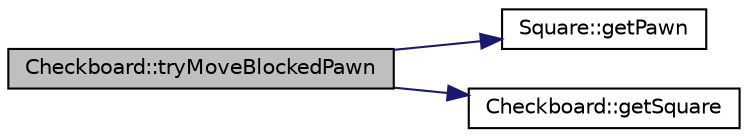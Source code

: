 digraph "Checkboard::tryMoveBlockedPawn"
{
 // LATEX_PDF_SIZE
  bgcolor="transparent";
  edge [fontname="Helvetica",fontsize="10",labelfontname="Helvetica",labelfontsize="10"];
  node [fontname="Helvetica",fontsize="10",shape=record];
  rankdir="LR";
  Node1 [label="Checkboard::tryMoveBlockedPawn",height=0.2,width=0.4,color="black", fillcolor="grey75", style="filled", fontcolor="black",tooltip=" "];
  Node1 -> Node2 [color="midnightblue",fontsize="10",style="solid",fontname="Helvetica"];
  Node2 [label="Square::getPawn",height=0.2,width=0.4,color="black",URL="$d3/d72/classSquare.html#aaac1678853db13ff16f25a8fc4096294",tooltip=" "];
  Node1 -> Node3 [color="midnightblue",fontsize="10",style="solid",fontname="Helvetica"];
  Node3 [label="Checkboard::getSquare",height=0.2,width=0.4,color="black",URL="$d7/d22/classCheckboard.html#a8bf65dfb381014bdb3583a04191be9fa",tooltip=" "];
}

